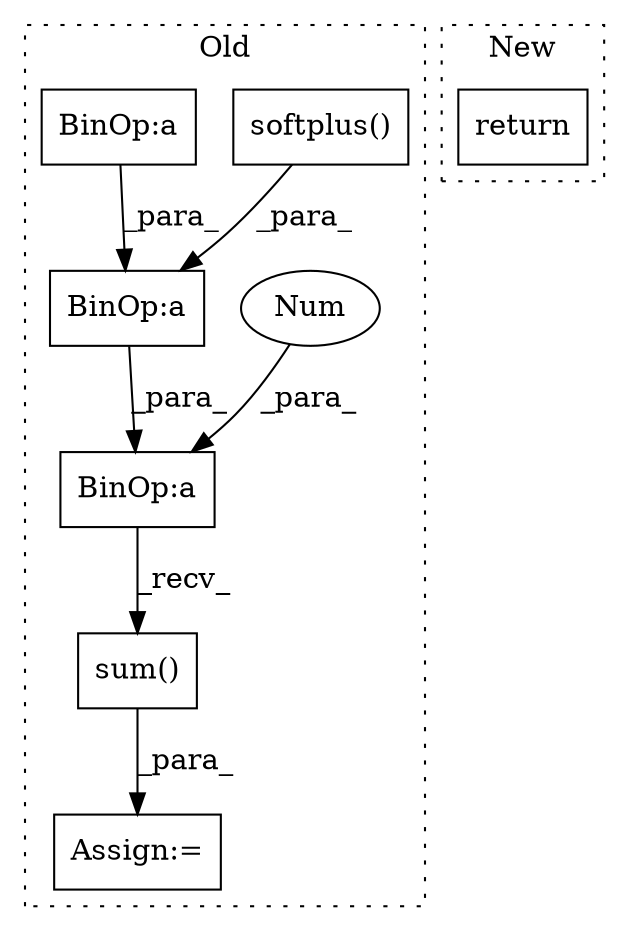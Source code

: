 digraph G {
subgraph cluster0 {
1 [label="softplus()" a="75" s="9231,9259" l="23,1" shape="box"];
3 [label="BinOp:a" a="82" s="9407" l="10" shape="box"];
4 [label="Num" a="76" s="9417" l="1" shape="ellipse"];
5 [label="Assign:=" a="68" s="9384" l="3" shape="box"];
6 [label="BinOp:a" a="82" s="9392" l="10" shape="box"];
7 [label="BinOp:a" a="82" s="9392" l="3" shape="box"];
8 [label="sum()" a="75" s="9387,9425" l="37,1" shape="box"];
label = "Old";
style="dotted";
}
subgraph cluster1 {
2 [label="return" a="93" s="9745" l="7" shape="box"];
label = "New";
style="dotted";
}
1 -> 6 [label="_para_"];
3 -> 8 [label="_recv_"];
4 -> 3 [label="_para_"];
6 -> 3 [label="_para_"];
7 -> 6 [label="_para_"];
8 -> 5 [label="_para_"];
}